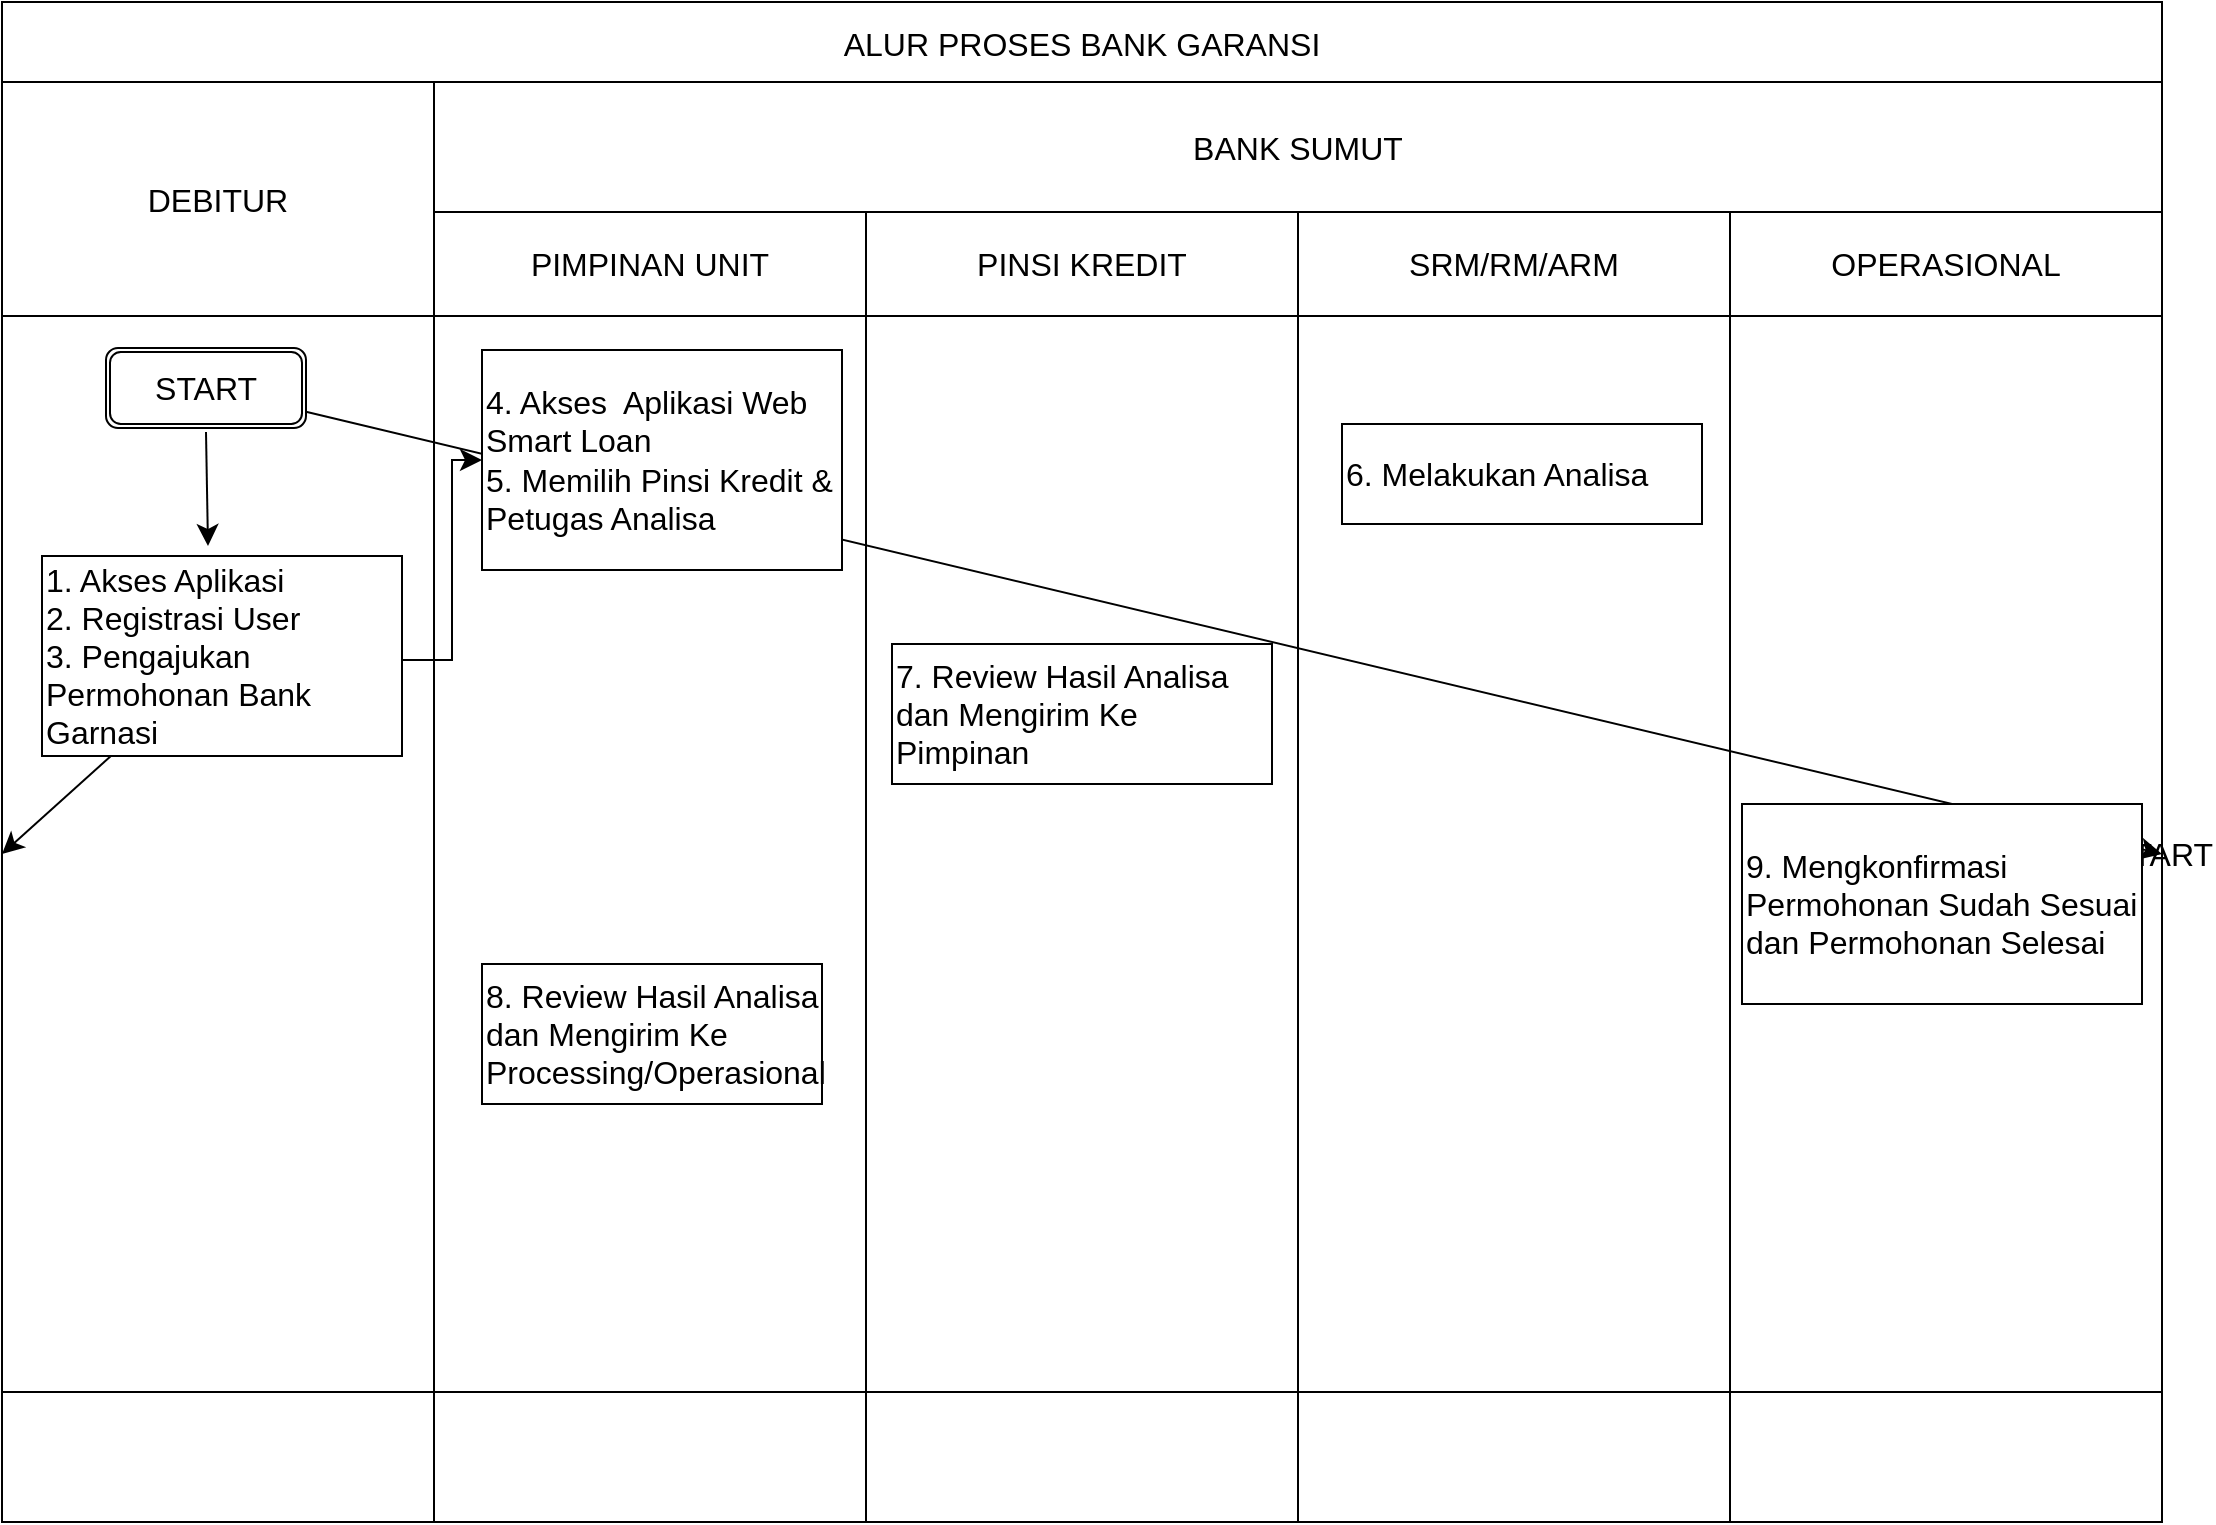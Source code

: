 <mxfile version="21.6.1" type="github">
  <diagram name="Halaman-1" id="EVRH7myTxZeotE2CbXcZ">
    <mxGraphModel dx="765" dy="440" grid="1" gridSize="10" guides="1" tooltips="1" connect="1" arrows="1" fold="1" page="1" pageScale="1" pageWidth="1169" pageHeight="827" math="0" shadow="0">
      <root>
        <object label="" id="0">
          <mxCell />
        </object>
        <mxCell id="1" parent="0" />
        <mxCell id="Ad9V5zWNFAvav9V-upZD-27" value="ALUR PROSES BANK GARANSI" style="shape=table;startSize=40;container=1;collapsible=0;childLayout=tableLayout;fontSize=16;" parent="1" vertex="1">
          <mxGeometry x="40" y="39" width="1080" height="760" as="geometry" />
        </mxCell>
        <mxCell id="Ad9V5zWNFAvav9V-upZD-28" value="" style="shape=tableRow;horizontal=0;startSize=0;swimlaneHead=0;swimlaneBody=0;strokeColor=inherit;top=0;left=0;bottom=0;right=0;collapsible=0;dropTarget=0;fillColor=none;points=[[0,0.5],[1,0.5]];portConstraint=eastwest;fontSize=16;" parent="Ad9V5zWNFAvav9V-upZD-27" vertex="1">
          <mxGeometry y="40" width="1080" height="65" as="geometry" />
        </mxCell>
        <mxCell id="Ad9V5zWNFAvav9V-upZD-29" value="DEBITUR" style="shape=partialRectangle;html=1;whiteSpace=wrap;connectable=0;strokeColor=inherit;overflow=hidden;fillColor=none;top=0;left=0;bottom=0;right=0;pointerEvents=1;fontSize=16;rowspan=2;colspan=1;" parent="Ad9V5zWNFAvav9V-upZD-28" vertex="1">
          <mxGeometry width="216" height="117" as="geometry">
            <mxRectangle width="216" height="65" as="alternateBounds" />
          </mxGeometry>
        </mxCell>
        <mxCell id="Ad9V5zWNFAvav9V-upZD-30" value="BANK SUMUT" style="shape=partialRectangle;html=1;whiteSpace=wrap;connectable=0;strokeColor=inherit;overflow=hidden;fillColor=none;top=0;left=0;bottom=0;right=0;pointerEvents=1;fontSize=16;rowspan=1;colspan=4;" parent="Ad9V5zWNFAvav9V-upZD-28" vertex="1">
          <mxGeometry x="216" width="864" height="65" as="geometry">
            <mxRectangle width="216" height="65" as="alternateBounds" />
          </mxGeometry>
        </mxCell>
        <mxCell id="Ad9V5zWNFAvav9V-upZD-31" value="" style="shape=partialRectangle;html=1;whiteSpace=wrap;connectable=0;strokeColor=inherit;overflow=hidden;fillColor=none;top=0;left=0;bottom=0;right=0;pointerEvents=1;fontSize=16;" parent="Ad9V5zWNFAvav9V-upZD-28" vertex="1" visible="0">
          <mxGeometry x="432" width="216" height="65" as="geometry">
            <mxRectangle width="216" height="65" as="alternateBounds" />
          </mxGeometry>
        </mxCell>
        <mxCell id="Ad9V5zWNFAvav9V-upZD-32" value="" style="shape=partialRectangle;html=1;whiteSpace=wrap;connectable=0;strokeColor=inherit;overflow=hidden;fillColor=none;top=0;left=0;bottom=0;right=0;pointerEvents=1;fontSize=16;" parent="Ad9V5zWNFAvav9V-upZD-28" vertex="1" visible="0">
          <mxGeometry x="648" width="216" height="65" as="geometry">
            <mxRectangle width="216" height="65" as="alternateBounds" />
          </mxGeometry>
        </mxCell>
        <mxCell id="Ad9V5zWNFAvav9V-upZD-33" value="" style="shape=partialRectangle;html=1;whiteSpace=wrap;connectable=0;strokeColor=inherit;overflow=hidden;fillColor=none;top=0;left=0;bottom=0;right=0;pointerEvents=1;fontSize=16;" parent="Ad9V5zWNFAvav9V-upZD-28" vertex="1" visible="0">
          <mxGeometry x="864" width="216" height="65" as="geometry">
            <mxRectangle width="216" height="65" as="alternateBounds" />
          </mxGeometry>
        </mxCell>
        <mxCell id="Ad9V5zWNFAvav9V-upZD-34" value="" style="shape=tableRow;horizontal=0;startSize=0;swimlaneHead=0;swimlaneBody=0;strokeColor=inherit;top=0;left=0;bottom=0;right=0;collapsible=0;dropTarget=0;fillColor=none;points=[[0,0.5],[1,0.5]];portConstraint=eastwest;fontSize=16;" parent="Ad9V5zWNFAvav9V-upZD-27" vertex="1">
          <mxGeometry y="105" width="1080" height="52" as="geometry" />
        </mxCell>
        <mxCell id="Ad9V5zWNFAvav9V-upZD-35" value="" style="shape=partialRectangle;html=1;whiteSpace=wrap;connectable=0;strokeColor=inherit;overflow=hidden;fillColor=none;top=0;left=0;bottom=0;right=0;pointerEvents=1;fontSize=16;" parent="Ad9V5zWNFAvav9V-upZD-34" vertex="1" visible="0">
          <mxGeometry width="216" height="52" as="geometry">
            <mxRectangle width="216" height="52" as="alternateBounds" />
          </mxGeometry>
        </mxCell>
        <mxCell id="Ad9V5zWNFAvav9V-upZD-36" value="PIMPINAN UNIT" style="shape=partialRectangle;html=1;whiteSpace=wrap;connectable=0;strokeColor=inherit;overflow=hidden;fillColor=none;top=0;left=0;bottom=0;right=0;pointerEvents=1;fontSize=16;" parent="Ad9V5zWNFAvav9V-upZD-34" vertex="1">
          <mxGeometry x="216" width="216" height="52" as="geometry">
            <mxRectangle width="216" height="52" as="alternateBounds" />
          </mxGeometry>
        </mxCell>
        <mxCell id="Ad9V5zWNFAvav9V-upZD-37" value="PINSI KREDIT" style="shape=partialRectangle;html=1;whiteSpace=wrap;connectable=0;strokeColor=inherit;overflow=hidden;fillColor=none;top=0;left=0;bottom=0;right=0;pointerEvents=1;fontSize=16;" parent="Ad9V5zWNFAvav9V-upZD-34" vertex="1">
          <mxGeometry x="432" width="216" height="52" as="geometry">
            <mxRectangle width="216" height="52" as="alternateBounds" />
          </mxGeometry>
        </mxCell>
        <mxCell id="Ad9V5zWNFAvav9V-upZD-38" value="SRM/RM/ARM" style="shape=partialRectangle;html=1;whiteSpace=wrap;connectable=0;strokeColor=inherit;overflow=hidden;fillColor=none;top=0;left=0;bottom=0;right=0;pointerEvents=1;fontSize=16;" parent="Ad9V5zWNFAvav9V-upZD-34" vertex="1">
          <mxGeometry x="648" width="216" height="52" as="geometry">
            <mxRectangle width="216" height="52" as="alternateBounds" />
          </mxGeometry>
        </mxCell>
        <mxCell id="Ad9V5zWNFAvav9V-upZD-39" value="OPERASIONAL" style="shape=partialRectangle;html=1;whiteSpace=wrap;connectable=0;strokeColor=inherit;overflow=hidden;fillColor=none;top=0;left=0;bottom=0;right=0;pointerEvents=1;fontSize=16;" parent="Ad9V5zWNFAvav9V-upZD-34" vertex="1">
          <mxGeometry x="864" width="216" height="52" as="geometry">
            <mxRectangle width="216" height="52" as="alternateBounds" />
          </mxGeometry>
        </mxCell>
        <mxCell id="Ad9V5zWNFAvav9V-upZD-40" value="" style="shape=tableRow;horizontal=0;startSize=0;swimlaneHead=0;swimlaneBody=0;strokeColor=inherit;top=0;left=0;bottom=0;right=0;collapsible=0;dropTarget=0;fillColor=none;points=[[0,0.5],[1,0.5]];portConstraint=eastwest;fontSize=16;" parent="Ad9V5zWNFAvav9V-upZD-27" vertex="1">
          <mxGeometry y="157" width="1080" height="538" as="geometry" />
        </mxCell>
        <mxCell id="Ad9V5zWNFAvav9V-upZD-41" value="" style="shape=partialRectangle;html=1;whiteSpace=wrap;connectable=0;strokeColor=inherit;overflow=hidden;fillColor=none;top=0;left=0;bottom=0;right=0;pointerEvents=1;fontSize=16;" parent="Ad9V5zWNFAvav9V-upZD-40" vertex="1">
          <mxGeometry width="216" height="538" as="geometry">
            <mxRectangle width="216" height="538" as="alternateBounds" />
          </mxGeometry>
        </mxCell>
        <mxCell id="Ad9V5zWNFAvav9V-upZD-42" value="" style="shape=partialRectangle;html=1;whiteSpace=wrap;connectable=0;strokeColor=inherit;overflow=hidden;fillColor=none;top=0;left=0;bottom=0;right=0;pointerEvents=1;fontSize=16;" parent="Ad9V5zWNFAvav9V-upZD-40" vertex="1">
          <mxGeometry x="216" width="216" height="538" as="geometry">
            <mxRectangle width="216" height="538" as="alternateBounds" />
          </mxGeometry>
        </mxCell>
        <mxCell id="Ad9V5zWNFAvav9V-upZD-43" value="" style="shape=partialRectangle;html=1;whiteSpace=wrap;connectable=0;strokeColor=inherit;overflow=hidden;fillColor=none;top=0;left=0;bottom=0;right=0;pointerEvents=1;fontSize=16;" parent="Ad9V5zWNFAvav9V-upZD-40" vertex="1">
          <mxGeometry x="432" width="216" height="538" as="geometry">
            <mxRectangle width="216" height="538" as="alternateBounds" />
          </mxGeometry>
        </mxCell>
        <mxCell id="Ad9V5zWNFAvav9V-upZD-44" value="" style="shape=partialRectangle;html=1;whiteSpace=wrap;connectable=0;strokeColor=inherit;overflow=hidden;fillColor=none;top=0;left=0;bottom=0;right=0;pointerEvents=1;fontSize=16;" parent="Ad9V5zWNFAvav9V-upZD-40" vertex="1">
          <mxGeometry x="648" width="216" height="538" as="geometry">
            <mxRectangle width="216" height="538" as="alternateBounds" />
          </mxGeometry>
        </mxCell>
        <mxCell id="Ad9V5zWNFAvav9V-upZD-45" value="" style="shape=partialRectangle;html=1;whiteSpace=wrap;connectable=0;strokeColor=inherit;overflow=hidden;fillColor=none;top=0;left=0;bottom=0;right=0;pointerEvents=1;fontSize=16;" parent="Ad9V5zWNFAvav9V-upZD-40" vertex="1">
          <mxGeometry x="864" width="216" height="538" as="geometry">
            <mxRectangle width="216" height="538" as="alternateBounds" />
          </mxGeometry>
        </mxCell>
        <mxCell id="v8MjJgU9pv38RkeDFrgZ-2" value="START" style="shape=ext;double=1;rounded=1;whiteSpace=wrap;html=1;fontSize=16;" vertex="1" parent="Ad9V5zWNFAvav9V-upZD-40">
          <mxGeometry x="1080" width="NaN" height="538" as="geometry">
            <mxRectangle width="NaN" height="538" as="alternateBounds" />
          </mxGeometry>
        </mxCell>
        <mxCell id="v8MjJgU9pv38RkeDFrgZ-6" value="" style="shape=singleArrow;whiteSpace=wrap;html=1;arrowWidth=0.4;arrowSize=0.4;fontSize=16;align=left;rounded=0;" vertex="1" parent="Ad9V5zWNFAvav9V-upZD-40">
          <mxGeometry width="NaN" height="538" as="geometry">
            <mxRectangle width="NaN" height="538" as="alternateBounds" />
          </mxGeometry>
        </mxCell>
        <mxCell id="Ad9V5zWNFAvav9V-upZD-46" value="" style="shape=tableRow;horizontal=0;startSize=0;swimlaneHead=0;swimlaneBody=0;strokeColor=inherit;top=0;left=0;bottom=0;right=0;collapsible=0;dropTarget=0;fillColor=none;points=[[0,0.5],[1,0.5]];portConstraint=eastwest;fontSize=16;" parent="Ad9V5zWNFAvav9V-upZD-27" vertex="1">
          <mxGeometry y="695" width="1080" height="65" as="geometry" />
        </mxCell>
        <mxCell id="Ad9V5zWNFAvav9V-upZD-47" value="" style="shape=partialRectangle;html=1;whiteSpace=wrap;connectable=0;strokeColor=inherit;overflow=hidden;fillColor=none;top=0;left=0;bottom=0;right=0;pointerEvents=1;fontSize=16;" parent="Ad9V5zWNFAvav9V-upZD-46" vertex="1">
          <mxGeometry width="216" height="65" as="geometry">
            <mxRectangle width="216" height="65" as="alternateBounds" />
          </mxGeometry>
        </mxCell>
        <mxCell id="Ad9V5zWNFAvav9V-upZD-48" value="" style="shape=partialRectangle;html=1;whiteSpace=wrap;connectable=0;strokeColor=inherit;overflow=hidden;fillColor=none;top=0;left=0;bottom=0;right=0;pointerEvents=1;fontSize=16;" parent="Ad9V5zWNFAvav9V-upZD-46" vertex="1">
          <mxGeometry x="216" width="216" height="65" as="geometry">
            <mxRectangle width="216" height="65" as="alternateBounds" />
          </mxGeometry>
        </mxCell>
        <mxCell id="Ad9V5zWNFAvav9V-upZD-49" value="" style="shape=partialRectangle;html=1;whiteSpace=wrap;connectable=0;strokeColor=inherit;overflow=hidden;fillColor=none;top=0;left=0;bottom=0;right=0;pointerEvents=1;fontSize=16;" parent="Ad9V5zWNFAvav9V-upZD-46" vertex="1">
          <mxGeometry x="432" width="216" height="65" as="geometry">
            <mxRectangle width="216" height="65" as="alternateBounds" />
          </mxGeometry>
        </mxCell>
        <mxCell id="Ad9V5zWNFAvav9V-upZD-50" value="" style="shape=partialRectangle;html=1;whiteSpace=wrap;connectable=0;strokeColor=inherit;overflow=hidden;fillColor=none;top=0;left=0;bottom=0;right=0;pointerEvents=1;fontSize=16;" parent="Ad9V5zWNFAvav9V-upZD-46" vertex="1">
          <mxGeometry x="648" width="216" height="65" as="geometry">
            <mxRectangle width="216" height="65" as="alternateBounds" />
          </mxGeometry>
        </mxCell>
        <mxCell id="Ad9V5zWNFAvav9V-upZD-51" value="" style="shape=partialRectangle;html=1;whiteSpace=wrap;connectable=0;strokeColor=inherit;overflow=hidden;fillColor=none;top=0;left=0;bottom=0;right=0;pointerEvents=1;fontSize=16;" parent="Ad9V5zWNFAvav9V-upZD-46" vertex="1">
          <mxGeometry x="864" width="216" height="65" as="geometry">
            <mxRectangle width="216" height="65" as="alternateBounds" />
          </mxGeometry>
        </mxCell>
        <mxCell id="v8MjJgU9pv38RkeDFrgZ-3" value="" style="edgeStyle=none;curved=1;rounded=0;orthogonalLoop=1;jettySize=auto;html=1;fontSize=12;startSize=8;endSize=8;" edge="1" parent="1" source="v8MjJgU9pv38RkeDFrgZ-1" target="v8MjJgU9pv38RkeDFrgZ-2">
          <mxGeometry relative="1" as="geometry" />
        </mxCell>
        <mxCell id="v8MjJgU9pv38RkeDFrgZ-1" value="START" style="shape=ext;double=1;rounded=1;whiteSpace=wrap;html=1;fontSize=16;" vertex="1" parent="1">
          <mxGeometry x="92" y="212" width="100" height="40" as="geometry" />
        </mxCell>
        <mxCell id="v8MjJgU9pv38RkeDFrgZ-7" value="" style="edgeStyle=none;curved=1;rounded=0;orthogonalLoop=1;jettySize=auto;html=1;fontSize=12;startSize=8;endSize=8;" edge="1" parent="1" source="v8MjJgU9pv38RkeDFrgZ-5" target="v8MjJgU9pv38RkeDFrgZ-6">
          <mxGeometry relative="1" as="geometry" />
        </mxCell>
        <mxCell id="v8MjJgU9pv38RkeDFrgZ-5" value="1. Akses Aplikasi&lt;br&gt;2. Registrasi User&lt;br&gt;3. Pengajukan&amp;nbsp; &amp;nbsp; &amp;nbsp; &amp;nbsp; Permohonan Bank &lt;br&gt;Garnasi" style="rounded=0;whiteSpace=wrap;html=1;fontSize=16;align=left;" vertex="1" parent="1">
          <mxGeometry x="60" y="316" width="180" height="100" as="geometry" />
        </mxCell>
        <mxCell id="v8MjJgU9pv38RkeDFrgZ-8" value="4. Akses&amp;nbsp; Aplikasi Web Smart Loan&lt;br&gt;5. Memilih Pinsi Kredit &amp;amp; Petugas Analisa" style="rounded=0;whiteSpace=wrap;html=1;fontSize=16;align=left;" vertex="1" parent="1">
          <mxGeometry x="280" y="213" width="180" height="110" as="geometry" />
        </mxCell>
        <mxCell id="v8MjJgU9pv38RkeDFrgZ-9" value="7. Review Hasil Analisa dan Mengirim Ke Pimpinan" style="rounded=0;whiteSpace=wrap;html=1;fontSize=16;align=left;" vertex="1" parent="1">
          <mxGeometry x="485" y="360" width="190" height="70" as="geometry" />
        </mxCell>
        <mxCell id="v8MjJgU9pv38RkeDFrgZ-11" value="8. Review Hasil Analisa dan Mengirim Ke Processing/Operasional" style="rounded=0;whiteSpace=wrap;html=1;fontSize=16;align=left;" vertex="1" parent="1">
          <mxGeometry x="280" y="520" width="170" height="70" as="geometry" />
        </mxCell>
        <mxCell id="v8MjJgU9pv38RkeDFrgZ-12" value="6. Melakukan Analisa" style="rounded=0;whiteSpace=wrap;html=1;fontSize=16;align=left;" vertex="1" parent="1">
          <mxGeometry x="710" y="250" width="180" height="50" as="geometry" />
        </mxCell>
        <mxCell id="v8MjJgU9pv38RkeDFrgZ-14" value="9. Mengkonfirmasi Permohonan Sudah Sesuai dan Permohonan Selesai" style="rounded=0;whiteSpace=wrap;html=1;fontSize=16;align=left;" vertex="1" parent="1">
          <mxGeometry x="910" y="440" width="200" height="100" as="geometry" />
        </mxCell>
        <mxCell id="v8MjJgU9pv38RkeDFrgZ-23" value="" style="edgeStyle=elbowEdgeStyle;elbow=horizontal;endArrow=classic;html=1;curved=0;rounded=0;endSize=8;startSize=8;fontSize=12;entryX=0;entryY=0.5;entryDx=0;entryDy=0;" edge="1" parent="1" target="v8MjJgU9pv38RkeDFrgZ-8">
          <mxGeometry width="50" height="50" relative="1" as="geometry">
            <mxPoint x="240" y="367.96" as="sourcePoint" />
            <mxPoint x="281.08" y="276.05" as="targetPoint" />
            <Array as="points">
              <mxPoint x="265" y="337.96" />
            </Array>
          </mxGeometry>
        </mxCell>
        <mxCell id="v8MjJgU9pv38RkeDFrgZ-24" value="" style="endArrow=classic;html=1;rounded=0;fontSize=12;startSize=8;endSize=8;curved=1;" edge="1" parent="1">
          <mxGeometry width="50" height="50" relative="1" as="geometry">
            <mxPoint x="142" y="254" as="sourcePoint" />
            <mxPoint x="143" y="311" as="targetPoint" />
          </mxGeometry>
        </mxCell>
      </root>
    </mxGraphModel>
  </diagram>
</mxfile>
